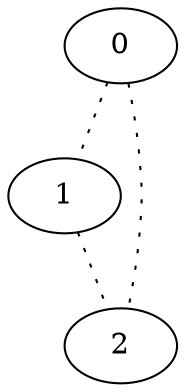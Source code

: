 graph {
a0[label=0];
a1[label=1];
a2[label=2];
a0 -- a1 [style=dotted];
a0 -- a2 [style=dotted];
a1 -- a2 [style=dotted];
}
